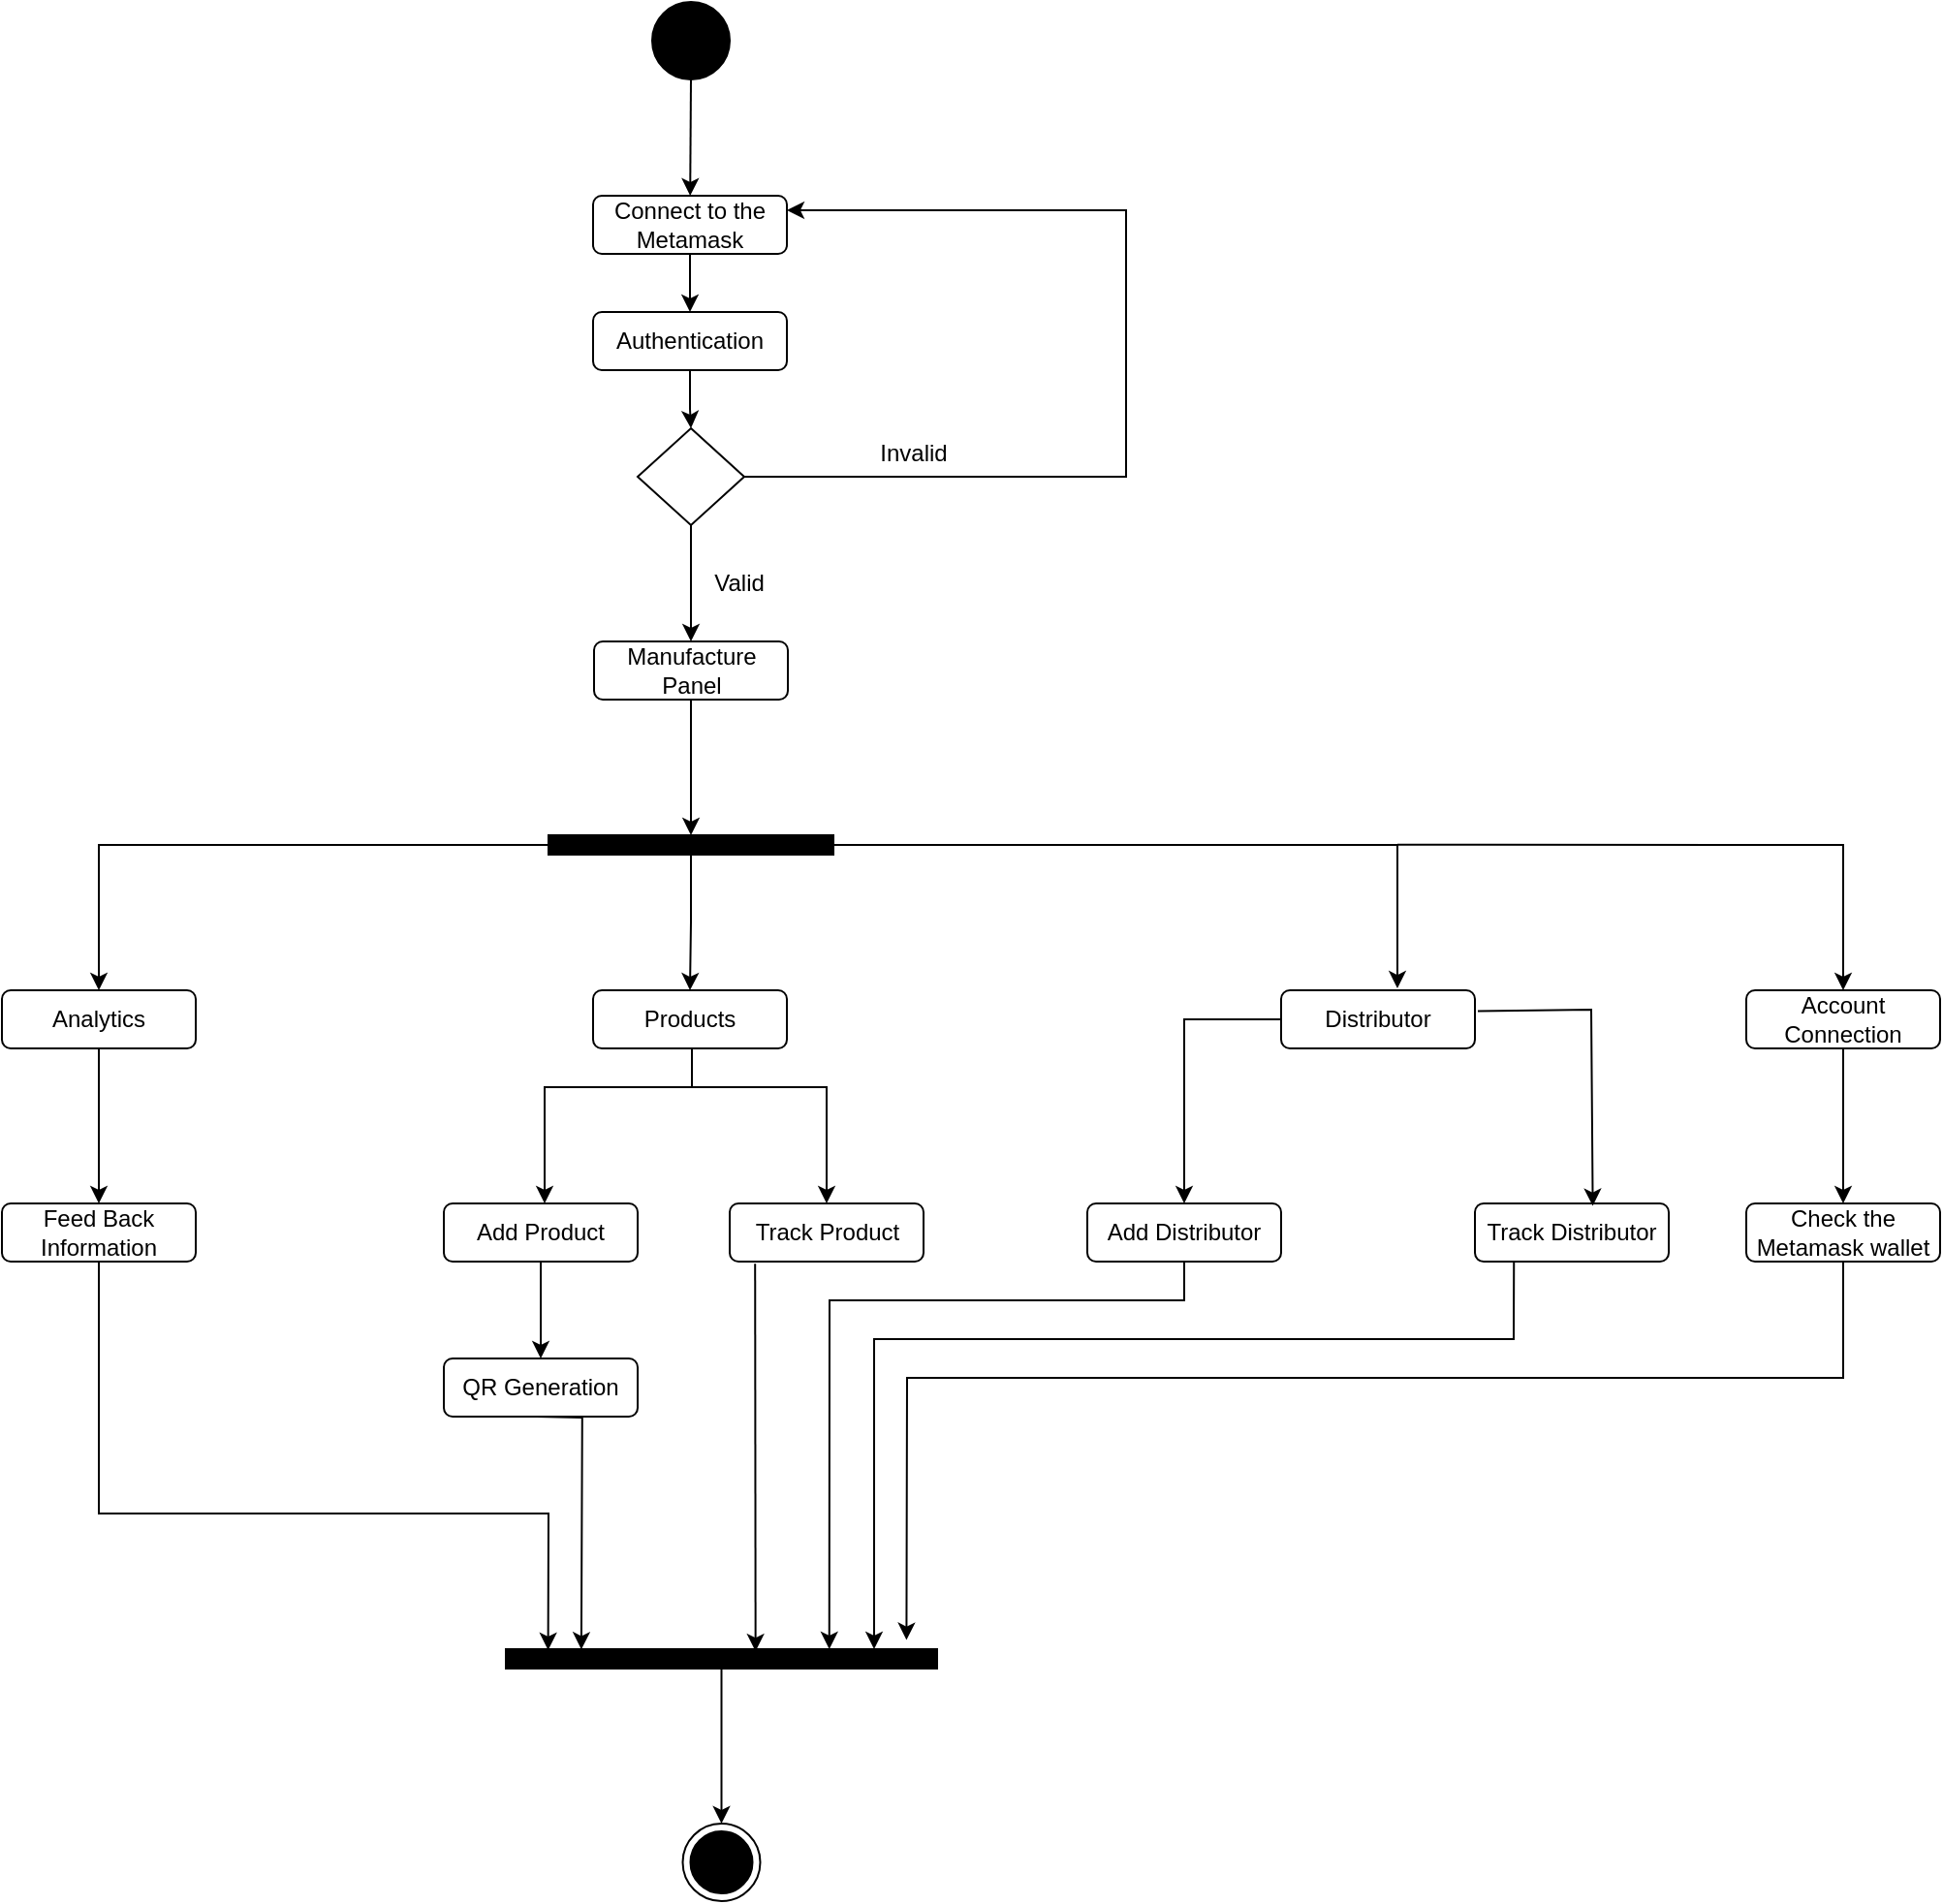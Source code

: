 <mxfile version="20.5.2" type="device"><diagram name="Page-1" id="0783ab3e-0a74-02c8-0abd-f7b4e66b4bec"><mxGraphModel dx="868" dy="450" grid="1" gridSize="10" guides="1" tooltips="1" connect="1" arrows="1" fold="1" page="1" pageScale="1" pageWidth="850" pageHeight="1100" background="none" math="0" shadow="0"><root><mxCell id="0"/><mxCell id="1" parent="0"/><mxCell id="miDB8AgnkMZgyUwEvchw-1" value="" style="ellipse;whiteSpace=wrap;html=1;rounded=0;shadow=0;comic=0;labelBackgroundColor=none;strokeWidth=1;fillColor=#000000;fontFamily=Verdana;fontSize=12;align=center;" parent="1" vertex="1"><mxGeometry x="405.5" y="80" width="40" height="40" as="geometry"/></mxCell><mxCell id="miDB8AgnkMZgyUwEvchw-17" style="edgeStyle=orthogonalEdgeStyle;rounded=0;orthogonalLoop=1;jettySize=auto;html=1;entryX=0.5;entryY=0;entryDx=0;entryDy=0;" parent="1" source="miDB8AgnkMZgyUwEvchw-6" target="miDB8AgnkMZgyUwEvchw-16" edge="1"><mxGeometry relative="1" as="geometry"/></mxCell><mxCell id="miDB8AgnkMZgyUwEvchw-6" value="Connect to the Metamask" style="rounded=1;whiteSpace=wrap;html=1;" parent="1" vertex="1"><mxGeometry x="375" y="180" width="100" height="30" as="geometry"/></mxCell><mxCell id="miDB8AgnkMZgyUwEvchw-7" value="" style="endArrow=classic;html=1;rounded=0;exitX=0.5;exitY=1;exitDx=0;exitDy=0;" parent="1" source="miDB8AgnkMZgyUwEvchw-1" target="miDB8AgnkMZgyUwEvchw-6" edge="1"><mxGeometry width="50" height="50" relative="1" as="geometry"><mxPoint x="120" y="180" as="sourcePoint"/><mxPoint x="425" y="120" as="targetPoint"/></mxGeometry></mxCell><mxCell id="miDB8AgnkMZgyUwEvchw-19" style="edgeStyle=orthogonalEdgeStyle;rounded=0;orthogonalLoop=1;jettySize=auto;html=1;entryX=0.5;entryY=0;entryDx=0;entryDy=0;" parent="1" source="miDB8AgnkMZgyUwEvchw-16" target="miDB8AgnkMZgyUwEvchw-18" edge="1"><mxGeometry relative="1" as="geometry"/></mxCell><mxCell id="miDB8AgnkMZgyUwEvchw-16" value="Authentication" style="rounded=1;whiteSpace=wrap;html=1;" parent="1" vertex="1"><mxGeometry x="375" y="240" width="100" height="30" as="geometry"/></mxCell><mxCell id="miDB8AgnkMZgyUwEvchw-23" style="edgeStyle=orthogonalEdgeStyle;rounded=0;orthogonalLoop=1;jettySize=auto;html=1;" parent="1" source="miDB8AgnkMZgyUwEvchw-18" edge="1"><mxGeometry relative="1" as="geometry"><mxPoint x="425.5" y="410" as="targetPoint"/></mxGeometry></mxCell><mxCell id="MSoGT4fMePcgD7L6ewtP-14" style="edgeStyle=orthogonalEdgeStyle;rounded=0;orthogonalLoop=1;jettySize=auto;html=1;exitX=1;exitY=0.5;exitDx=0;exitDy=0;entryX=1;entryY=0.25;entryDx=0;entryDy=0;startArrow=none;" parent="1" source="miDB8AgnkMZgyUwEvchw-18" target="miDB8AgnkMZgyUwEvchw-6" edge="1"><mxGeometry relative="1" as="geometry"><mxPoint x="530" y="190" as="targetPoint"/><Array as="points"><mxPoint x="650" y="325"/><mxPoint x="650" y="188"/></Array></mxGeometry></mxCell><mxCell id="miDB8AgnkMZgyUwEvchw-18" value="" style="rhombus;whiteSpace=wrap;html=1;" parent="1" vertex="1"><mxGeometry x="398" y="300" width="55" height="50" as="geometry"/></mxCell><mxCell id="miDB8AgnkMZgyUwEvchw-31" style="edgeStyle=orthogonalEdgeStyle;rounded=0;orthogonalLoop=1;jettySize=auto;html=1;entryX=0.6;entryY=-0.033;entryDx=0;entryDy=0;entryPerimeter=0;exitX=1;exitY=0.5;exitDx=0;exitDy=0;" parent="1" source="mVoTilRvF9XurMWq40yH-1" target="miDB8AgnkMZgyUwEvchw-29" edge="1"><mxGeometry relative="1" as="geometry"><mxPoint x="485.5" y="510" as="sourcePoint"/><Array as="points"><mxPoint x="790" y="515"/></Array></mxGeometry></mxCell><mxCell id="miDB8AgnkMZgyUwEvchw-33" style="edgeStyle=orthogonalEdgeStyle;rounded=0;orthogonalLoop=1;jettySize=auto;html=1;entryX=0.5;entryY=0;entryDx=0;entryDy=0;exitX=0;exitY=0.5;exitDx=0;exitDy=0;" parent="1" source="mVoTilRvF9XurMWq40yH-1" target="miDB8AgnkMZgyUwEvchw-32" edge="1"><mxGeometry relative="1" as="geometry"><mxPoint x="365.5" y="510" as="sourcePoint"/></mxGeometry></mxCell><mxCell id="miDB8AgnkMZgyUwEvchw-27" value="Valid" style="text;html=1;align=center;verticalAlign=middle;resizable=0;points=[];autosize=1;strokeColor=none;fillColor=none;" parent="1" vertex="1"><mxGeometry x="425" y="365" width="50" height="30" as="geometry"/></mxCell><mxCell id="miDB8AgnkMZgyUwEvchw-38" style="edgeStyle=orthogonalEdgeStyle;rounded=0;orthogonalLoop=1;jettySize=auto;html=1;" parent="1" source="miDB8AgnkMZgyUwEvchw-28" target="miDB8AgnkMZgyUwEvchw-36" edge="1"><mxGeometry relative="1" as="geometry"><Array as="points"><mxPoint x="426" y="640"/><mxPoint x="350" y="640"/></Array></mxGeometry></mxCell><mxCell id="miDB8AgnkMZgyUwEvchw-28" value="Products" style="rounded=1;whiteSpace=wrap;html=1;" parent="1" vertex="1"><mxGeometry x="375" y="590" width="100" height="30" as="geometry"/></mxCell><mxCell id="miDB8AgnkMZgyUwEvchw-29" value="Distributor" style="rounded=1;whiteSpace=wrap;html=1;" parent="1" vertex="1"><mxGeometry x="730" y="590" width="100" height="30" as="geometry"/></mxCell><mxCell id="MSoGT4fMePcgD7L6ewtP-21" style="edgeStyle=orthogonalEdgeStyle;rounded=0;orthogonalLoop=1;jettySize=auto;html=1;entryX=0.5;entryY=0;entryDx=0;entryDy=0;" parent="1" source="miDB8AgnkMZgyUwEvchw-32" target="MSoGT4fMePcgD7L6ewtP-20" edge="1"><mxGeometry relative="1" as="geometry"/></mxCell><mxCell id="miDB8AgnkMZgyUwEvchw-32" value="Analytics" style="rounded=1;whiteSpace=wrap;html=1;" parent="1" vertex="1"><mxGeometry x="70" y="590" width="100" height="30" as="geometry"/></mxCell><mxCell id="MSoGT4fMePcgD7L6ewtP-9" style="edgeStyle=orthogonalEdgeStyle;rounded=0;orthogonalLoop=1;jettySize=auto;html=1;entryX=0.5;entryY=0;entryDx=0;entryDy=0;" parent="1" source="miDB8AgnkMZgyUwEvchw-36" target="MSoGT4fMePcgD7L6ewtP-8" edge="1"><mxGeometry relative="1" as="geometry"/></mxCell><mxCell id="miDB8AgnkMZgyUwEvchw-36" value="Add Product" style="rounded=1;whiteSpace=wrap;html=1;" parent="1" vertex="1"><mxGeometry x="298" y="700" width="100" height="30" as="geometry"/></mxCell><mxCell id="MSoGT4fMePcgD7L6ewtP-1" value="Track Product" style="rounded=1;whiteSpace=wrap;html=1;" parent="1" vertex="1"><mxGeometry x="445.5" y="700" width="100" height="30" as="geometry"/></mxCell><mxCell id="MSoGT4fMePcgD7L6ewtP-2" style="edgeStyle=orthogonalEdgeStyle;rounded=0;orthogonalLoop=1;jettySize=auto;html=1;entryX=0.5;entryY=0;entryDx=0;entryDy=0;exitX=0.5;exitY=1;exitDx=0;exitDy=0;" parent="1" source="miDB8AgnkMZgyUwEvchw-28" target="MSoGT4fMePcgD7L6ewtP-1" edge="1"><mxGeometry relative="1" as="geometry"><mxPoint x="430" y="560" as="sourcePoint"/><mxPoint x="430" y="600" as="targetPoint"/><Array as="points"><mxPoint x="426" y="620"/><mxPoint x="426" y="640"/><mxPoint x="496" y="640"/></Array></mxGeometry></mxCell><mxCell id="MSoGT4fMePcgD7L6ewtP-3" value="Add Distributor" style="rounded=1;whiteSpace=wrap;html=1;" parent="1" vertex="1"><mxGeometry x="630" y="700" width="100" height="30" as="geometry"/></mxCell><mxCell id="MSoGT4fMePcgD7L6ewtP-4" value="Track Distributor" style="rounded=1;whiteSpace=wrap;html=1;" parent="1" vertex="1"><mxGeometry x="830" y="700" width="100" height="30" as="geometry"/></mxCell><mxCell id="MSoGT4fMePcgD7L6ewtP-24" style="edgeStyle=orthogonalEdgeStyle;rounded=0;orthogonalLoop=1;jettySize=auto;html=1;entryX=0.184;entryY=0.018;entryDx=0;entryDy=0;entryPerimeter=0;" parent="1" edge="1"><mxGeometry relative="1" as="geometry"><mxPoint x="346" y="810" as="sourcePoint"/><mxPoint x="368.94" y="930.18" as="targetPoint"/></mxGeometry></mxCell><mxCell id="MSoGT4fMePcgD7L6ewtP-8" value="QR Generation" style="rounded=1;whiteSpace=wrap;html=1;" parent="1" vertex="1"><mxGeometry x="298" y="780" width="100" height="30" as="geometry"/></mxCell><mxCell id="MSoGT4fMePcgD7L6ewtP-13" style="edgeStyle=orthogonalEdgeStyle;rounded=0;orthogonalLoop=1;jettySize=auto;html=1;entryX=0.5;entryY=0;entryDx=0;entryDy=0;" parent="1" source="MSoGT4fMePcgD7L6ewtP-10" target="MSoGT4fMePcgD7L6ewtP-12" edge="1"><mxGeometry relative="1" as="geometry"/></mxCell><mxCell id="MSoGT4fMePcgD7L6ewtP-10" value="Account Connection" style="rounded=1;whiteSpace=wrap;html=1;" parent="1" vertex="1"><mxGeometry x="970" y="590" width="100" height="30" as="geometry"/></mxCell><mxCell id="MSoGT4fMePcgD7L6ewtP-12" value="Check the Metamask wallet" style="rounded=1;whiteSpace=wrap;html=1;" parent="1" vertex="1"><mxGeometry x="970" y="700" width="100" height="30" as="geometry"/></mxCell><mxCell id="MSoGT4fMePcgD7L6ewtP-16" value="Invalid" style="text;html=1;align=center;verticalAlign=middle;resizable=0;points=[];autosize=1;strokeColor=none;fillColor=none;" parent="1" vertex="1"><mxGeometry x="510" y="298" width="60" height="30" as="geometry"/></mxCell><mxCell id="MSoGT4fMePcgD7L6ewtP-20" value="Feed Back Information" style="rounded=1;whiteSpace=wrap;html=1;" parent="1" vertex="1"><mxGeometry x="70" y="700" width="100" height="30" as="geometry"/></mxCell><mxCell id="MSoGT4fMePcgD7L6ewtP-31" style="edgeStyle=orthogonalEdgeStyle;rounded=0;orthogonalLoop=1;jettySize=auto;html=1;" parent="1" source="MSoGT4fMePcgD7L6ewtP-22" target="MSoGT4fMePcgD7L6ewtP-30" edge="1"><mxGeometry relative="1" as="geometry"/></mxCell><mxCell id="MSoGT4fMePcgD7L6ewtP-30" value="" style="ellipse;html=1;shape=endState;fillColor=#000000;strokeColor=#000000;" parent="1" vertex="1"><mxGeometry x="421.25" y="1020" width="40" height="40" as="geometry"/></mxCell><mxCell id="ue3S4nBqBf720yKQNe0P-3" style="edgeStyle=orthogonalEdgeStyle;rounded=0;orthogonalLoop=1;jettySize=auto;html=1;exitX=0.5;exitY=1;exitDx=0;exitDy=0;" parent="1" source="mVoTilRvF9XurMWq40yH-1" target="miDB8AgnkMZgyUwEvchw-28" edge="1"><mxGeometry relative="1" as="geometry"><mxPoint x="425.533" y="540" as="sourcePoint"/></mxGeometry></mxCell><mxCell id="MSoGT4fMePcgD7L6ewtP-22" value="" style="whiteSpace=wrap;html=1;rounded=0;shadow=0;comic=0;labelBackgroundColor=none;strokeWidth=1;fillColor=#000000;fontFamily=Verdana;fontSize=12;align=center;rotation=0;" parent="1" vertex="1"><mxGeometry x="330" y="930" width="222.5" height="10" as="geometry"/></mxCell><mxCell id="ue3S4nBqBf720yKQNe0P-10" value="" style="endArrow=classic;html=1;rounded=0;exitX=0;exitY=0.5;exitDx=0;exitDy=0;" parent="1" source="miDB8AgnkMZgyUwEvchw-29" target="MSoGT4fMePcgD7L6ewtP-3" edge="1"><mxGeometry width="50" height="50" relative="1" as="geometry"><mxPoint x="680" y="605" as="sourcePoint"/><mxPoint x="730" y="640" as="targetPoint"/><Array as="points"><mxPoint x="680" y="605"/></Array></mxGeometry></mxCell><mxCell id="ue3S4nBqBf720yKQNe0P-12" value="" style="endArrow=classic;html=1;rounded=0;exitX=1.015;exitY=0.357;exitDx=0;exitDy=0;exitPerimeter=0;entryX=0.608;entryY=0.043;entryDx=0;entryDy=0;entryPerimeter=0;" parent="1" source="miDB8AgnkMZgyUwEvchw-29" target="MSoGT4fMePcgD7L6ewtP-4" edge="1"><mxGeometry width="50" height="50" relative="1" as="geometry"><mxPoint x="830" y="614.0" as="sourcePoint"/><mxPoint x="860" y="699" as="targetPoint"/><Array as="points"><mxPoint x="890" y="600"/></Array></mxGeometry></mxCell><mxCell id="ue3S4nBqBf720yKQNe0P-15" value="" style="endArrow=classic;html=1;rounded=0;exitX=0.5;exitY=1;exitDx=0;exitDy=0;entryX=0.75;entryY=0;entryDx=0;entryDy=0;" parent="1" source="MSoGT4fMePcgD7L6ewtP-3" target="MSoGT4fMePcgD7L6ewtP-22" edge="1"><mxGeometry width="50" height="50" relative="1" as="geometry"><mxPoint x="670" y="830" as="sourcePoint"/><mxPoint x="520" y="860" as="targetPoint"/><Array as="points"><mxPoint x="680" y="750"/><mxPoint x="497" y="750"/></Array></mxGeometry></mxCell><mxCell id="ue3S4nBqBf720yKQNe0P-16" value="" style="endArrow=classic;html=1;rounded=0;exitX=0.131;exitY=1.038;exitDx=0;exitDy=0;exitPerimeter=0;entryX=0.579;entryY=0.111;entryDx=0;entryDy=0;entryPerimeter=0;" parent="1" source="MSoGT4fMePcgD7L6ewtP-1" target="MSoGT4fMePcgD7L6ewtP-22" edge="1"><mxGeometry width="50" height="50" relative="1" as="geometry"><mxPoint x="440" y="860" as="sourcePoint"/><mxPoint x="490" y="810" as="targetPoint"/></mxGeometry></mxCell><mxCell id="ue3S4nBqBf720yKQNe0P-17" value="" style="endArrow=classic;html=1;rounded=0;exitX=0.5;exitY=1;exitDx=0;exitDy=0;" parent="1" edge="1"><mxGeometry width="50" height="50" relative="1" as="geometry"><mxPoint x="850.12" y="730" as="sourcePoint"/><mxPoint x="520" y="930" as="targetPoint"/><Array as="points"><mxPoint x="850" y="770"/><mxPoint x="520" y="770"/></Array></mxGeometry></mxCell><mxCell id="ue3S4nBqBf720yKQNe0P-18" value="" style="endArrow=classic;html=1;rounded=0;entryX=0.929;entryY=-0.471;entryDx=0;entryDy=0;entryPerimeter=0;" parent="1" target="MSoGT4fMePcgD7L6ewtP-22" edge="1"><mxGeometry width="50" height="50" relative="1" as="geometry"><mxPoint x="1020" y="730" as="sourcePoint"/><mxPoint x="670" y="930" as="targetPoint"/><Array as="points"><mxPoint x="1020" y="790"/><mxPoint x="537" y="790"/></Array></mxGeometry></mxCell><mxCell id="ue3S4nBqBf720yKQNe0P-19" value="" style="endArrow=classic;html=1;rounded=0;exitX=0.5;exitY=1;exitDx=0;exitDy=0;entryX=0.098;entryY=0.046;entryDx=0;entryDy=0;entryPerimeter=0;" parent="1" source="MSoGT4fMePcgD7L6ewtP-20" target="MSoGT4fMePcgD7L6ewtP-22" edge="1"><mxGeometry width="50" height="50" relative="1" as="geometry"><mxPoint x="690" y="740" as="sourcePoint"/><mxPoint x="506.875" y="940" as="targetPoint"/><Array as="points"><mxPoint x="120" y="860"/><mxPoint x="352" y="860"/></Array></mxGeometry></mxCell><mxCell id="mVoTilRvF9XurMWq40yH-1" value="" style="whiteSpace=wrap;html=1;rounded=0;shadow=0;comic=0;labelBackgroundColor=none;strokeWidth=1;fillColor=#000000;fontFamily=Verdana;fontSize=12;align=center;rotation=0;" parent="1" vertex="1"><mxGeometry x="352" y="510" width="147" height="10" as="geometry"/></mxCell><mxCell id="mVoTilRvF9XurMWq40yH-3" value="" style="endArrow=classic;html=1;rounded=0;entryX=0.5;entryY=0;entryDx=0;entryDy=0;" parent="1" target="MSoGT4fMePcgD7L6ewtP-10" edge="1"><mxGeometry width="50" height="50" relative="1" as="geometry"><mxPoint x="790" y="514.84" as="sourcePoint"/><mxPoint x="980" y="530" as="targetPoint"/><Array as="points"><mxPoint x="1020" y="515"/></Array></mxGeometry></mxCell><mxCell id="mVoTilRvF9XurMWq40yH-5" style="edgeStyle=orthogonalEdgeStyle;rounded=0;orthogonalLoop=1;jettySize=auto;html=1;entryX=0.5;entryY=0;entryDx=0;entryDy=0;" parent="1" source="mVoTilRvF9XurMWq40yH-4" target="mVoTilRvF9XurMWq40yH-1" edge="1"><mxGeometry relative="1" as="geometry"/></mxCell><mxCell id="mVoTilRvF9XurMWq40yH-4" value="Manufacture Panel" style="rounded=1;whiteSpace=wrap;html=1;" parent="1" vertex="1"><mxGeometry x="375.5" y="410" width="100" height="30" as="geometry"/></mxCell></root></mxGraphModel></diagram></mxfile>